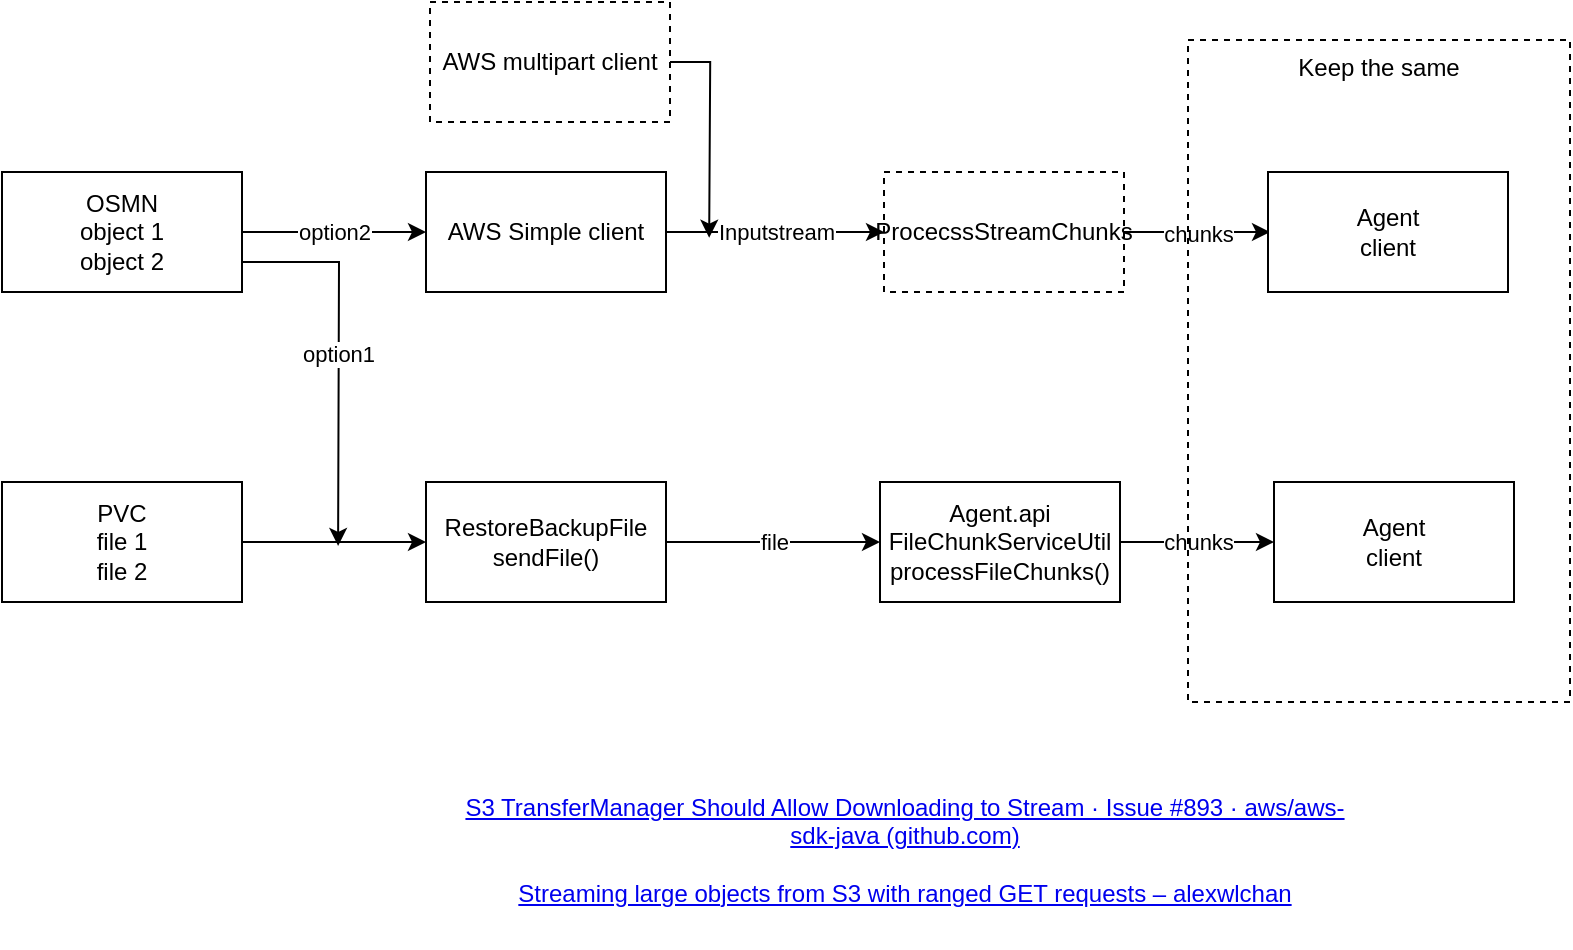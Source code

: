 <mxfile version="14.5.8" type="github">
  <diagram id="Z8r0zwA_uI5whdRhrSZw" name="Page-1">
    <mxGraphModel dx="1052" dy="554" grid="0" gridSize="10" guides="1" tooltips="1" connect="1" arrows="1" fold="1" page="0" pageScale="1" pageWidth="827" pageHeight="1169" math="0" shadow="0">
      <root>
        <mxCell id="0" />
        <mxCell id="1" parent="0" />
        <mxCell id="47u5bbeGEQ3Ve7As2GZ9-8" value="option1" style="edgeStyle=orthogonalEdgeStyle;rounded=0;orthogonalLoop=1;jettySize=auto;html=1;exitX=1;exitY=0.75;exitDx=0;exitDy=0;" edge="1" parent="1" source="47u5bbeGEQ3Ve7As2GZ9-1">
          <mxGeometry relative="1" as="geometry">
            <mxPoint x="264.042" y="376.937" as="targetPoint" />
          </mxGeometry>
        </mxCell>
        <mxCell id="47u5bbeGEQ3Ve7As2GZ9-13" value="option2" style="edgeStyle=orthogonalEdgeStyle;rounded=0;orthogonalLoop=1;jettySize=auto;html=1;exitX=1;exitY=0.5;exitDx=0;exitDy=0;entryX=0;entryY=0.5;entryDx=0;entryDy=0;" edge="1" parent="1" source="47u5bbeGEQ3Ve7As2GZ9-1" target="47u5bbeGEQ3Ve7As2GZ9-12">
          <mxGeometry relative="1" as="geometry" />
        </mxCell>
        <mxCell id="47u5bbeGEQ3Ve7As2GZ9-1" value="OSMN&lt;br&gt;object 1&lt;br&gt;object 2" style="rounded=0;whiteSpace=wrap;html=1;" vertex="1" parent="1">
          <mxGeometry x="96" y="190" width="120" height="60" as="geometry" />
        </mxCell>
        <mxCell id="47u5bbeGEQ3Ve7As2GZ9-4" style="edgeStyle=orthogonalEdgeStyle;rounded=0;orthogonalLoop=1;jettySize=auto;html=1;exitX=1;exitY=0.5;exitDx=0;exitDy=0;" edge="1" parent="1" source="47u5bbeGEQ3Ve7As2GZ9-2" target="47u5bbeGEQ3Ve7As2GZ9-3">
          <mxGeometry relative="1" as="geometry" />
        </mxCell>
        <mxCell id="47u5bbeGEQ3Ve7As2GZ9-2" value="PVC&lt;br&gt;file 1&lt;br&gt;file 2" style="rounded=0;whiteSpace=wrap;html=1;" vertex="1" parent="1">
          <mxGeometry x="96" y="345" width="120" height="60" as="geometry" />
        </mxCell>
        <mxCell id="47u5bbeGEQ3Ve7As2GZ9-7" value="file" style="edgeStyle=orthogonalEdgeStyle;rounded=0;orthogonalLoop=1;jettySize=auto;html=1;exitX=1;exitY=0.5;exitDx=0;exitDy=0;entryX=0;entryY=0.5;entryDx=0;entryDy=0;" edge="1" parent="1" source="47u5bbeGEQ3Ve7As2GZ9-3" target="47u5bbeGEQ3Ve7As2GZ9-6">
          <mxGeometry relative="1" as="geometry" />
        </mxCell>
        <mxCell id="47u5bbeGEQ3Ve7As2GZ9-3" value="RestoreBackupFile&lt;br&gt;sendFile()&lt;br&gt;" style="rounded=0;whiteSpace=wrap;html=1;" vertex="1" parent="1">
          <mxGeometry x="308" y="345" width="120" height="60" as="geometry" />
        </mxCell>
        <mxCell id="47u5bbeGEQ3Ve7As2GZ9-10" value="chunks" style="edgeStyle=orthogonalEdgeStyle;rounded=0;orthogonalLoop=1;jettySize=auto;html=1;exitX=1;exitY=0.5;exitDx=0;exitDy=0;entryX=0;entryY=0.5;entryDx=0;entryDy=0;" edge="1" parent="1" source="47u5bbeGEQ3Ve7As2GZ9-6" target="47u5bbeGEQ3Ve7As2GZ9-9">
          <mxGeometry relative="1" as="geometry" />
        </mxCell>
        <mxCell id="47u5bbeGEQ3Ve7As2GZ9-6" value="Agent.api&lt;br&gt;FileChunkServiceUtil&lt;br&gt;processFileChunks()" style="rounded=0;whiteSpace=wrap;html=1;" vertex="1" parent="1">
          <mxGeometry x="535" y="345" width="120" height="60" as="geometry" />
        </mxCell>
        <mxCell id="47u5bbeGEQ3Ve7As2GZ9-9" value="Agent&lt;br&gt;client" style="rounded=0;whiteSpace=wrap;html=1;" vertex="1" parent="1">
          <mxGeometry x="732" y="345" width="120" height="60" as="geometry" />
        </mxCell>
        <mxCell id="47u5bbeGEQ3Ve7As2GZ9-15" value="Inputstream" style="edgeStyle=orthogonalEdgeStyle;rounded=0;orthogonalLoop=1;jettySize=auto;html=1;exitX=1;exitY=0.5;exitDx=0;exitDy=0;entryX=0;entryY=0.5;entryDx=0;entryDy=0;" edge="1" parent="1" source="47u5bbeGEQ3Ve7As2GZ9-12" target="47u5bbeGEQ3Ve7As2GZ9-16">
          <mxGeometry relative="1" as="geometry">
            <mxPoint x="510.899" y="220" as="targetPoint" />
          </mxGeometry>
        </mxCell>
        <mxCell id="47u5bbeGEQ3Ve7As2GZ9-12" value="AWS Simple client" style="rounded=0;whiteSpace=wrap;html=1;" vertex="1" parent="1">
          <mxGeometry x="308" y="190" width="120" height="60" as="geometry" />
        </mxCell>
        <mxCell id="47u5bbeGEQ3Ve7As2GZ9-17" value="chunks" style="edgeStyle=orthogonalEdgeStyle;rounded=0;orthogonalLoop=1;jettySize=auto;html=1;exitX=1;exitY=0.5;exitDx=0;exitDy=0;" edge="1" parent="1" source="47u5bbeGEQ3Ve7As2GZ9-16">
          <mxGeometry relative="1" as="geometry">
            <mxPoint x="730" y="220" as="targetPoint" />
          </mxGeometry>
        </mxCell>
        <mxCell id="47u5bbeGEQ3Ve7As2GZ9-16" value="ProcecssStreamChunks" style="rounded=0;whiteSpace=wrap;html=1;dashed=1;" vertex="1" parent="1">
          <mxGeometry x="537" y="190" width="120" height="60" as="geometry" />
        </mxCell>
        <mxCell id="47u5bbeGEQ3Ve7As2GZ9-18" value="Agent&lt;br&gt;client" style="rounded=0;whiteSpace=wrap;html=1;" vertex="1" parent="1">
          <mxGeometry x="729" y="190" width="120" height="60" as="geometry" />
        </mxCell>
        <mxCell id="47u5bbeGEQ3Ve7As2GZ9-19" value="Keep the same" style="rounded=0;whiteSpace=wrap;html=1;dashed=1;fillColor=none;verticalAlign=top;" vertex="1" parent="1">
          <mxGeometry x="689" y="124" width="191" height="331" as="geometry" />
        </mxCell>
        <mxCell id="47u5bbeGEQ3Ve7As2GZ9-21" style="edgeStyle=orthogonalEdgeStyle;rounded=0;orthogonalLoop=1;jettySize=auto;html=1;exitX=1;exitY=0.5;exitDx=0;exitDy=0;" edge="1" parent="1" source="47u5bbeGEQ3Ve7As2GZ9-20">
          <mxGeometry relative="1" as="geometry">
            <mxPoint x="449.588" y="222.853" as="targetPoint" />
          </mxGeometry>
        </mxCell>
        <mxCell id="47u5bbeGEQ3Ve7As2GZ9-20" value="AWS multipart client" style="rounded=0;whiteSpace=wrap;html=1;dashed=1;fillColor=none;" vertex="1" parent="1">
          <mxGeometry x="310" y="105" width="120" height="60" as="geometry" />
        </mxCell>
        <mxCell id="47u5bbeGEQ3Ve7As2GZ9-23" value="&lt;a href=&quot;https://github.com/aws/aws-sdk-java/issues/893&quot;&gt;S3 TransferManager Should Allow Downloading to Stream · Issue #893 · aws/aws-sdk-java (github.com)&lt;/a&gt;&lt;br&gt;&lt;br&gt;&lt;a href=&quot;https://alexwlchan.net/2019/09/streaming-large-s3-objects/&quot;&gt;Streaming large objects from S3 with ranged GET requests – alexwlchan&lt;/a&gt;" style="text;html=1;strokeColor=none;fillColor=none;align=center;verticalAlign=middle;whiteSpace=wrap;rounded=0;dashed=1;" vertex="1" parent="1">
          <mxGeometry x="325" y="479" width="445" height="99" as="geometry" />
        </mxCell>
      </root>
    </mxGraphModel>
  </diagram>
</mxfile>
